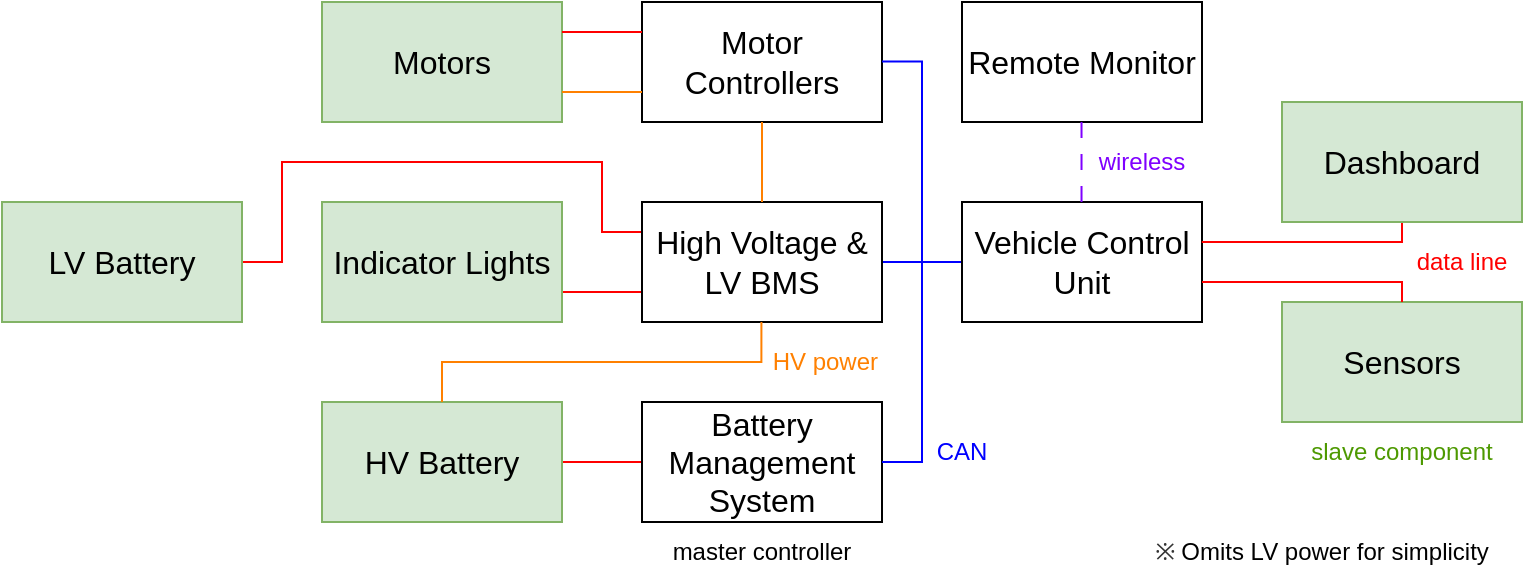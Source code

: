 <mxfile version="27.0.2">
  <diagram id="ucyJr1P6jDTMFM5KvMND" name="Page-1">
    <mxGraphModel dx="1042" dy="722" grid="1" gridSize="10" guides="1" tooltips="1" connect="1" arrows="1" fold="1" page="1" pageScale="1" pageWidth="827" pageHeight="1169" math="0" shadow="0">
      <root>
        <mxCell id="0" />
        <mxCell id="1" parent="0" />
        <mxCell id="19" value="" style="edgeStyle=none;html=1;rounded=0;curved=0;endArrow=none;endFill=0;strokeColor=#0000FF;" parent="1" source="2" target="5" edge="1">
          <mxGeometry relative="1" as="geometry" />
        </mxCell>
        <mxCell id="2" value="&lt;span style=&quot;font-size: 16px;&quot;&gt;Vehicle Control Unit&lt;/span&gt;" style="rounded=0;whiteSpace=wrap;html=1;shadow=0;glass=0;" parent="1" vertex="1">
          <mxGeometry x="480" y="100" width="120" height="60" as="geometry" />
        </mxCell>
        <mxCell id="3" value="&lt;font style=&quot;font-size: 16px;&quot;&gt;Motor Controllers&lt;/font&gt;" style="rounded=0;whiteSpace=wrap;html=1;" parent="1" vertex="1">
          <mxGeometry x="320" width="120" height="60" as="geometry" />
        </mxCell>
        <mxCell id="22" value="" style="edgeStyle=none;html=1;strokeColor=#FF0000;endArrow=none;endFill=0;rounded=0;curved=0;" parent="1" source="4" target="8" edge="1">
          <mxGeometry relative="1" as="geometry" />
        </mxCell>
        <mxCell id="4" value="&lt;font style=&quot;font-size: 16px;&quot;&gt;Battery Management System&lt;/font&gt;" style="rounded=0;whiteSpace=wrap;html=1;" parent="1" vertex="1">
          <mxGeometry x="320" y="200" width="120" height="60" as="geometry" />
        </mxCell>
        <mxCell id="25" style="edgeStyle=none;html=1;exitX=0;exitY=0.75;exitDx=0;exitDy=0;entryX=1;entryY=0.75;entryDx=0;entryDy=0;strokeColor=#FF0000;endArrow=none;endFill=0;rounded=0;curved=0;" parent="1" source="5" target="9" edge="1">
          <mxGeometry relative="1" as="geometry" />
        </mxCell>
        <mxCell id="26" style="edgeStyle=orthogonalEdgeStyle;html=1;strokeColor=#FF0000;endArrow=none;endFill=0;rounded=0;exitX=0;exitY=0.25;exitDx=0;exitDy=0;entryX=1;entryY=0.5;entryDx=0;entryDy=0;" parent="1" source="5" target="10" edge="1">
          <mxGeometry relative="1" as="geometry">
            <mxPoint x="140" y="130" as="targetPoint" />
            <mxPoint x="290" y="94.5" as="sourcePoint" />
            <Array as="points">
              <mxPoint x="300" y="115" />
              <mxPoint x="300" y="80" />
              <mxPoint x="140" y="80" />
              <mxPoint x="140" y="130" />
            </Array>
          </mxGeometry>
        </mxCell>
        <mxCell id="5" value="&lt;span style=&quot;font-size: 16px;&quot;&gt;High Voltage &amp;amp;&lt;/span&gt;&lt;div&gt;&lt;span style=&quot;font-size: 16px;&quot;&gt;LV BMS&lt;/span&gt;&lt;/div&gt;" style="rounded=0;whiteSpace=wrap;html=1;" parent="1" vertex="1">
          <mxGeometry x="320" y="100" width="120" height="60" as="geometry" />
        </mxCell>
        <mxCell id="7" value="&lt;font style=&quot;font-size: 16px;&quot;&gt;Motors&lt;/font&gt;" style="rounded=0;whiteSpace=wrap;html=1;fillColor=#d5e8d4;strokeColor=#82b366;" parent="1" vertex="1">
          <mxGeometry x="160" width="120" height="60" as="geometry" />
        </mxCell>
        <mxCell id="8" value="&lt;font style=&quot;font-size: 16px;&quot;&gt;HV Battery&lt;/font&gt;" style="rounded=0;whiteSpace=wrap;html=1;fillColor=#d5e8d4;strokeColor=#82b366;" parent="1" vertex="1">
          <mxGeometry x="160" y="200" width="120" height="60" as="geometry" />
        </mxCell>
        <mxCell id="9" value="&lt;font style=&quot;font-size: 16px;&quot;&gt;Indicator Lights&lt;/font&gt;" style="rounded=0;whiteSpace=wrap;html=1;fillColor=#d5e8d4;strokeColor=#82b366;" parent="1" vertex="1">
          <mxGeometry x="160" y="100" width="120" height="60" as="geometry" />
        </mxCell>
        <mxCell id="10" value="&lt;font style=&quot;font-size: 16px;&quot;&gt;LV Battery&lt;/font&gt;" style="rounded=0;whiteSpace=wrap;html=1;fillColor=#d5e8d4;strokeColor=#82b366;" parent="1" vertex="1">
          <mxGeometry y="100" width="120" height="60" as="geometry" />
        </mxCell>
        <mxCell id="16" style="edgeStyle=elbowEdgeStyle;html=1;exitX=0.5;exitY=1;exitDx=0;exitDy=0;endArrow=none;endFill=0;elbow=vertical;rounded=0;curved=0;entryX=0.999;entryY=0.331;entryDx=0;entryDy=0;entryPerimeter=0;strokeColor=#FF0000;" parent="1" source="11" target="2" edge="1">
          <mxGeometry relative="1" as="geometry">
            <mxPoint x="620" y="120" as="targetPoint" />
            <Array as="points">
              <mxPoint x="700" y="120" />
            </Array>
          </mxGeometry>
        </mxCell>
        <mxCell id="11" value="&lt;font style=&quot;font-size: 16px;&quot;&gt;Dashboard&lt;/font&gt;" style="rounded=0;whiteSpace=wrap;html=1;fillColor=#d5e8d4;strokeColor=#82b366;" parent="1" vertex="1">
          <mxGeometry x="640" y="50" width="120" height="60" as="geometry" />
        </mxCell>
        <mxCell id="12" value="&lt;span style=&quot;font-size: 16px;&quot;&gt;Sensors&lt;/span&gt;" style="rounded=0;whiteSpace=wrap;html=1;fillColor=#d5e8d4;strokeColor=#82b366;" parent="1" vertex="1">
          <mxGeometry x="640" y="150" width="120" height="60" as="geometry" />
        </mxCell>
        <mxCell id="13" value="&lt;font style=&quot;font-size: 16px;&quot;&gt;Remote Monitor&lt;/font&gt;" style="rounded=0;whiteSpace=wrap;html=1;" parent="1" vertex="1">
          <mxGeometry x="480" width="120" height="60" as="geometry" />
        </mxCell>
        <mxCell id="17" style="edgeStyle=elbowEdgeStyle;html=1;exitX=0.5;exitY=0;exitDx=0;exitDy=0;endArrow=none;endFill=0;elbow=vertical;rounded=0;curved=0;entryX=0.999;entryY=0.331;entryDx=0;entryDy=0;entryPerimeter=0;strokeColor=#FF0000;" parent="1" source="12" edge="1">
          <mxGeometry relative="1" as="geometry">
            <mxPoint x="600" y="140" as="targetPoint" />
            <mxPoint x="700" y="130" as="sourcePoint" />
            <Array as="points">
              <mxPoint x="700" y="140" />
            </Array>
          </mxGeometry>
        </mxCell>
        <mxCell id="21" value="" style="edgeStyle=orthogonalEdgeStyle;html=1;rounded=0;endArrow=none;endFill=0;strokeColor=#0000FF;exitX=1;exitY=0.5;exitDx=0;exitDy=0;" parent="1" source="4" edge="1">
          <mxGeometry relative="1" as="geometry">
            <mxPoint x="460" y="230" as="sourcePoint" />
            <mxPoint x="440" y="29.71" as="targetPoint" />
            <Array as="points">
              <mxPoint x="460" y="230" />
              <mxPoint x="460" y="30" />
            </Array>
          </mxGeometry>
        </mxCell>
        <mxCell id="23" value="" style="edgeStyle=none;html=1;strokeColor=#FF0000;endArrow=none;endFill=0;rounded=0;curved=0;exitX=0;exitY=0.25;exitDx=0;exitDy=0;entryX=1;entryY=0.25;entryDx=0;entryDy=0;" parent="1" source="3" target="7" edge="1">
          <mxGeometry relative="1" as="geometry">
            <mxPoint x="320" y="29.76" as="sourcePoint" />
            <mxPoint x="280" y="29.76" as="targetPoint" />
          </mxGeometry>
        </mxCell>
        <mxCell id="27" value="" style="edgeStyle=none;html=1;strokeColor=#FF8000;endArrow=none;endFill=0;rounded=0;curved=0;exitX=0;exitY=0.75;exitDx=0;exitDy=0;entryX=1;entryY=0.75;entryDx=0;entryDy=0;" parent="1" source="3" target="7" edge="1">
          <mxGeometry relative="1" as="geometry">
            <mxPoint x="320" y="29.8" as="sourcePoint" />
            <mxPoint x="280" y="29.8" as="targetPoint" />
          </mxGeometry>
        </mxCell>
        <mxCell id="29" value="" style="edgeStyle=none;html=1;strokeColor=#FF8000;endArrow=none;endFill=0;rounded=0;curved=0;exitX=0.5;exitY=1;exitDx=0;exitDy=0;entryX=0.5;entryY=0;entryDx=0;entryDy=0;" parent="1" source="3" target="5" edge="1">
          <mxGeometry relative="1" as="geometry">
            <mxPoint x="350" y="80" as="sourcePoint" />
            <mxPoint x="310" y="80" as="targetPoint" />
          </mxGeometry>
        </mxCell>
        <mxCell id="30" value="" style="edgeStyle=orthogonalEdgeStyle;html=1;strokeColor=#FF8000;endArrow=none;endFill=0;rounded=0;exitX=0.5;exitY=1;exitDx=0;exitDy=0;entryX=0.5;entryY=0;entryDx=0;entryDy=0;" parent="1" target="8" edge="1">
          <mxGeometry relative="1" as="geometry">
            <mxPoint x="379.71" y="160" as="sourcePoint" />
            <mxPoint x="379.71" y="200" as="targetPoint" />
            <Array as="points">
              <mxPoint x="380" y="180" />
              <mxPoint x="220" y="180" />
            </Array>
          </mxGeometry>
        </mxCell>
        <mxCell id="31" value="" style="edgeStyle=none;html=1;strokeColor=#7F00FF;endArrow=none;endFill=0;rounded=0;curved=0;exitX=0.5;exitY=1;exitDx=0;exitDy=0;entryX=0.5;entryY=0;entryDx=0;entryDy=0;dashed=1;dashPattern=8 8;" parent="1" edge="1">
          <mxGeometry relative="1" as="geometry">
            <mxPoint x="539.76" y="60" as="sourcePoint" />
            <mxPoint x="539.76" y="100" as="targetPoint" />
          </mxGeometry>
        </mxCell>
        <mxCell id="32" value="master controller" style="text;html=1;align=center;verticalAlign=middle;whiteSpace=wrap;rounded=0;" parent="1" vertex="1">
          <mxGeometry x="320" y="260" width="120" height="30" as="geometry" />
        </mxCell>
        <mxCell id="33" value="&lt;font style=&quot;color: rgb(0, 0, 255);&quot;&gt;CAN&lt;/font&gt;" style="text;html=1;align=center;verticalAlign=middle;whiteSpace=wrap;rounded=0;" parent="1" vertex="1">
          <mxGeometry x="450" y="210" width="60" height="30" as="geometry" />
        </mxCell>
        <mxCell id="34" value="&lt;font style=&quot;color: rgb(255, 0, 0);&quot;&gt;data line&lt;/font&gt;" style="text;html=1;align=center;verticalAlign=middle;whiteSpace=wrap;rounded=0;" parent="1" vertex="1">
          <mxGeometry x="700" y="115" width="60" height="30" as="geometry" />
        </mxCell>
        <mxCell id="35" value="&lt;font style=&quot;color: rgb(127, 0, 255);&quot;&gt;wireless&lt;/font&gt;" style="text;html=1;align=center;verticalAlign=middle;whiteSpace=wrap;rounded=0;" parent="1" vertex="1">
          <mxGeometry x="540" y="65" width="60" height="30" as="geometry" />
        </mxCell>
        <mxCell id="36" value="&lt;font style=&quot;color: light-dark(rgb(77, 153, 0), rgb(50, 181, 50));&quot;&gt;slave component&lt;/font&gt;" style="text;html=1;align=center;verticalAlign=middle;whiteSpace=wrap;rounded=0;" parent="1" vertex="1">
          <mxGeometry x="640" y="210" width="120" height="30" as="geometry" />
        </mxCell>
        <mxCell id="37" value="&lt;font style=&quot;color: rgb(255, 128, 0);&quot;&gt;&amp;nbsp;HV power&lt;/font&gt;" style="text;html=1;align=center;verticalAlign=middle;whiteSpace=wrap;rounded=0;" parent="1" vertex="1">
          <mxGeometry x="380" y="165" width="60" height="30" as="geometry" />
        </mxCell>
        <mxCell id="38" value="&lt;font&gt;&lt;font style=&quot;&quot;&gt;&lt;span style=&quot;font-family: &amp;quot;Catamaran Medium&amp;quot;; font-variant-numeric: normal; font-variant-east-asian: normal; font-variant-alternates: normal; font-variant-position: normal; font-variant-emoji: normal; color: rgb(51, 51, 51);&quot;&gt;※&amp;nbsp;&lt;/span&gt;Omits L&lt;/font&gt;V power for simplicity&lt;/font&gt;" style="text;html=1;align=center;verticalAlign=middle;whiteSpace=wrap;rounded=0;" parent="1" vertex="1">
          <mxGeometry x="560" y="260" width="200" height="30" as="geometry" />
        </mxCell>
      </root>
    </mxGraphModel>
  </diagram>
</mxfile>
